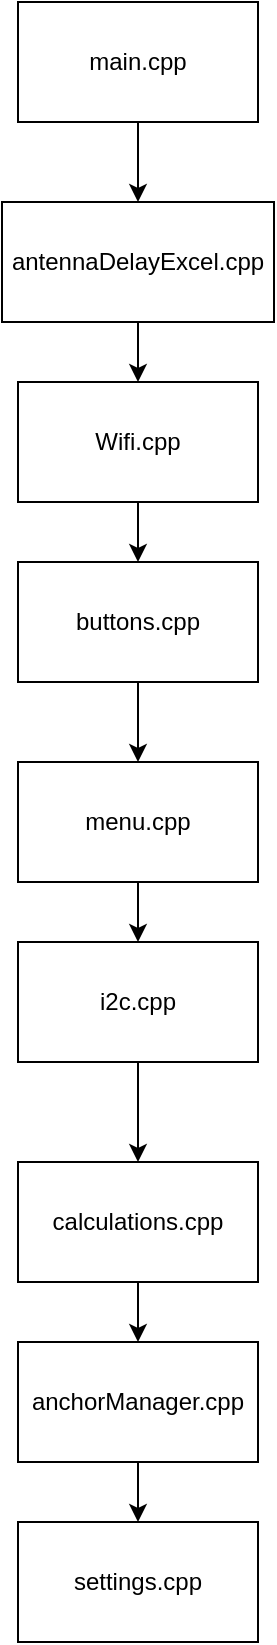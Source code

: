 <mxfile version="21.7.1" type="device">
  <diagram name="Pagina-1" id="6_Cnv6oYIry8QhEHatLO">
    <mxGraphModel dx="1615" dy="883" grid="1" gridSize="10" guides="1" tooltips="1" connect="1" arrows="1" fold="1" page="1" pageScale="1" pageWidth="827" pageHeight="1169" math="0" shadow="0">
      <root>
        <mxCell id="0" />
        <mxCell id="1" parent="0" />
        <mxCell id="xj71hvqqQoawSMKNZaLp-10" value="" style="edgeStyle=orthogonalEdgeStyle;rounded=0;orthogonalLoop=1;jettySize=auto;html=1;" edge="1" parent="1" source="xj71hvqqQoawSMKNZaLp-1" target="xj71hvqqQoawSMKNZaLp-2">
          <mxGeometry relative="1" as="geometry" />
        </mxCell>
        <mxCell id="xj71hvqqQoawSMKNZaLp-1" value="main.cpp" style="rounded=0;whiteSpace=wrap;html=1;" vertex="1" parent="1">
          <mxGeometry x="354" y="40" width="120" height="60" as="geometry" />
        </mxCell>
        <mxCell id="xj71hvqqQoawSMKNZaLp-11" value="" style="edgeStyle=orthogonalEdgeStyle;rounded=0;orthogonalLoop=1;jettySize=auto;html=1;" edge="1" parent="1" source="xj71hvqqQoawSMKNZaLp-2" target="xj71hvqqQoawSMKNZaLp-3">
          <mxGeometry relative="1" as="geometry" />
        </mxCell>
        <mxCell id="xj71hvqqQoawSMKNZaLp-2" value="antennaDelayExcel.cpp" style="rounded=0;whiteSpace=wrap;html=1;" vertex="1" parent="1">
          <mxGeometry x="346" y="140" width="136" height="60" as="geometry" />
        </mxCell>
        <mxCell id="xj71hvqqQoawSMKNZaLp-12" value="" style="edgeStyle=orthogonalEdgeStyle;rounded=0;orthogonalLoop=1;jettySize=auto;html=1;" edge="1" parent="1" source="xj71hvqqQoawSMKNZaLp-3" target="xj71hvqqQoawSMKNZaLp-4">
          <mxGeometry relative="1" as="geometry" />
        </mxCell>
        <mxCell id="xj71hvqqQoawSMKNZaLp-3" value="Wifi.cpp" style="rounded=0;whiteSpace=wrap;html=1;" vertex="1" parent="1">
          <mxGeometry x="354" y="230" width="120" height="60" as="geometry" />
        </mxCell>
        <mxCell id="xj71hvqqQoawSMKNZaLp-13" value="" style="edgeStyle=orthogonalEdgeStyle;rounded=0;orthogonalLoop=1;jettySize=auto;html=1;" edge="1" parent="1" source="xj71hvqqQoawSMKNZaLp-4" target="xj71hvqqQoawSMKNZaLp-5">
          <mxGeometry relative="1" as="geometry" />
        </mxCell>
        <mxCell id="xj71hvqqQoawSMKNZaLp-4" value="buttons.cpp" style="rounded=0;whiteSpace=wrap;html=1;" vertex="1" parent="1">
          <mxGeometry x="354" y="320" width="120" height="60" as="geometry" />
        </mxCell>
        <mxCell id="xj71hvqqQoawSMKNZaLp-14" value="" style="edgeStyle=orthogonalEdgeStyle;rounded=0;orthogonalLoop=1;jettySize=auto;html=1;" edge="1" parent="1" source="xj71hvqqQoawSMKNZaLp-5" target="xj71hvqqQoawSMKNZaLp-8">
          <mxGeometry relative="1" as="geometry" />
        </mxCell>
        <mxCell id="xj71hvqqQoawSMKNZaLp-5" value="menu.cpp" style="rounded=0;whiteSpace=wrap;html=1;" vertex="1" parent="1">
          <mxGeometry x="354" y="420" width="120" height="60" as="geometry" />
        </mxCell>
        <mxCell id="xj71hvqqQoawSMKNZaLp-17" value="" style="edgeStyle=orthogonalEdgeStyle;rounded=0;orthogonalLoop=1;jettySize=auto;html=1;" edge="1" parent="1" source="xj71hvqqQoawSMKNZaLp-6" target="xj71hvqqQoawSMKNZaLp-9">
          <mxGeometry relative="1" as="geometry" />
        </mxCell>
        <mxCell id="xj71hvqqQoawSMKNZaLp-6" value="anchorManager.cpp" style="rounded=0;whiteSpace=wrap;html=1;" vertex="1" parent="1">
          <mxGeometry x="354" y="710" width="120" height="60" as="geometry" />
        </mxCell>
        <mxCell id="xj71hvqqQoawSMKNZaLp-16" value="" style="edgeStyle=orthogonalEdgeStyle;rounded=0;orthogonalLoop=1;jettySize=auto;html=1;" edge="1" parent="1" source="xj71hvqqQoawSMKNZaLp-7" target="xj71hvqqQoawSMKNZaLp-6">
          <mxGeometry relative="1" as="geometry" />
        </mxCell>
        <mxCell id="xj71hvqqQoawSMKNZaLp-7" value="calculations.cpp" style="rounded=0;whiteSpace=wrap;html=1;" vertex="1" parent="1">
          <mxGeometry x="354" y="620" width="120" height="60" as="geometry" />
        </mxCell>
        <mxCell id="xj71hvqqQoawSMKNZaLp-15" value="" style="edgeStyle=orthogonalEdgeStyle;rounded=0;orthogonalLoop=1;jettySize=auto;html=1;" edge="1" parent="1" source="xj71hvqqQoawSMKNZaLp-8" target="xj71hvqqQoawSMKNZaLp-7">
          <mxGeometry relative="1" as="geometry" />
        </mxCell>
        <mxCell id="xj71hvqqQoawSMKNZaLp-8" value="i2c.cpp" style="rounded=0;whiteSpace=wrap;html=1;" vertex="1" parent="1">
          <mxGeometry x="354" y="510" width="120" height="60" as="geometry" />
        </mxCell>
        <mxCell id="xj71hvqqQoawSMKNZaLp-9" value="settings.cpp" style="rounded=0;whiteSpace=wrap;html=1;" vertex="1" parent="1">
          <mxGeometry x="354" y="800" width="120" height="60" as="geometry" />
        </mxCell>
      </root>
    </mxGraphModel>
  </diagram>
</mxfile>

